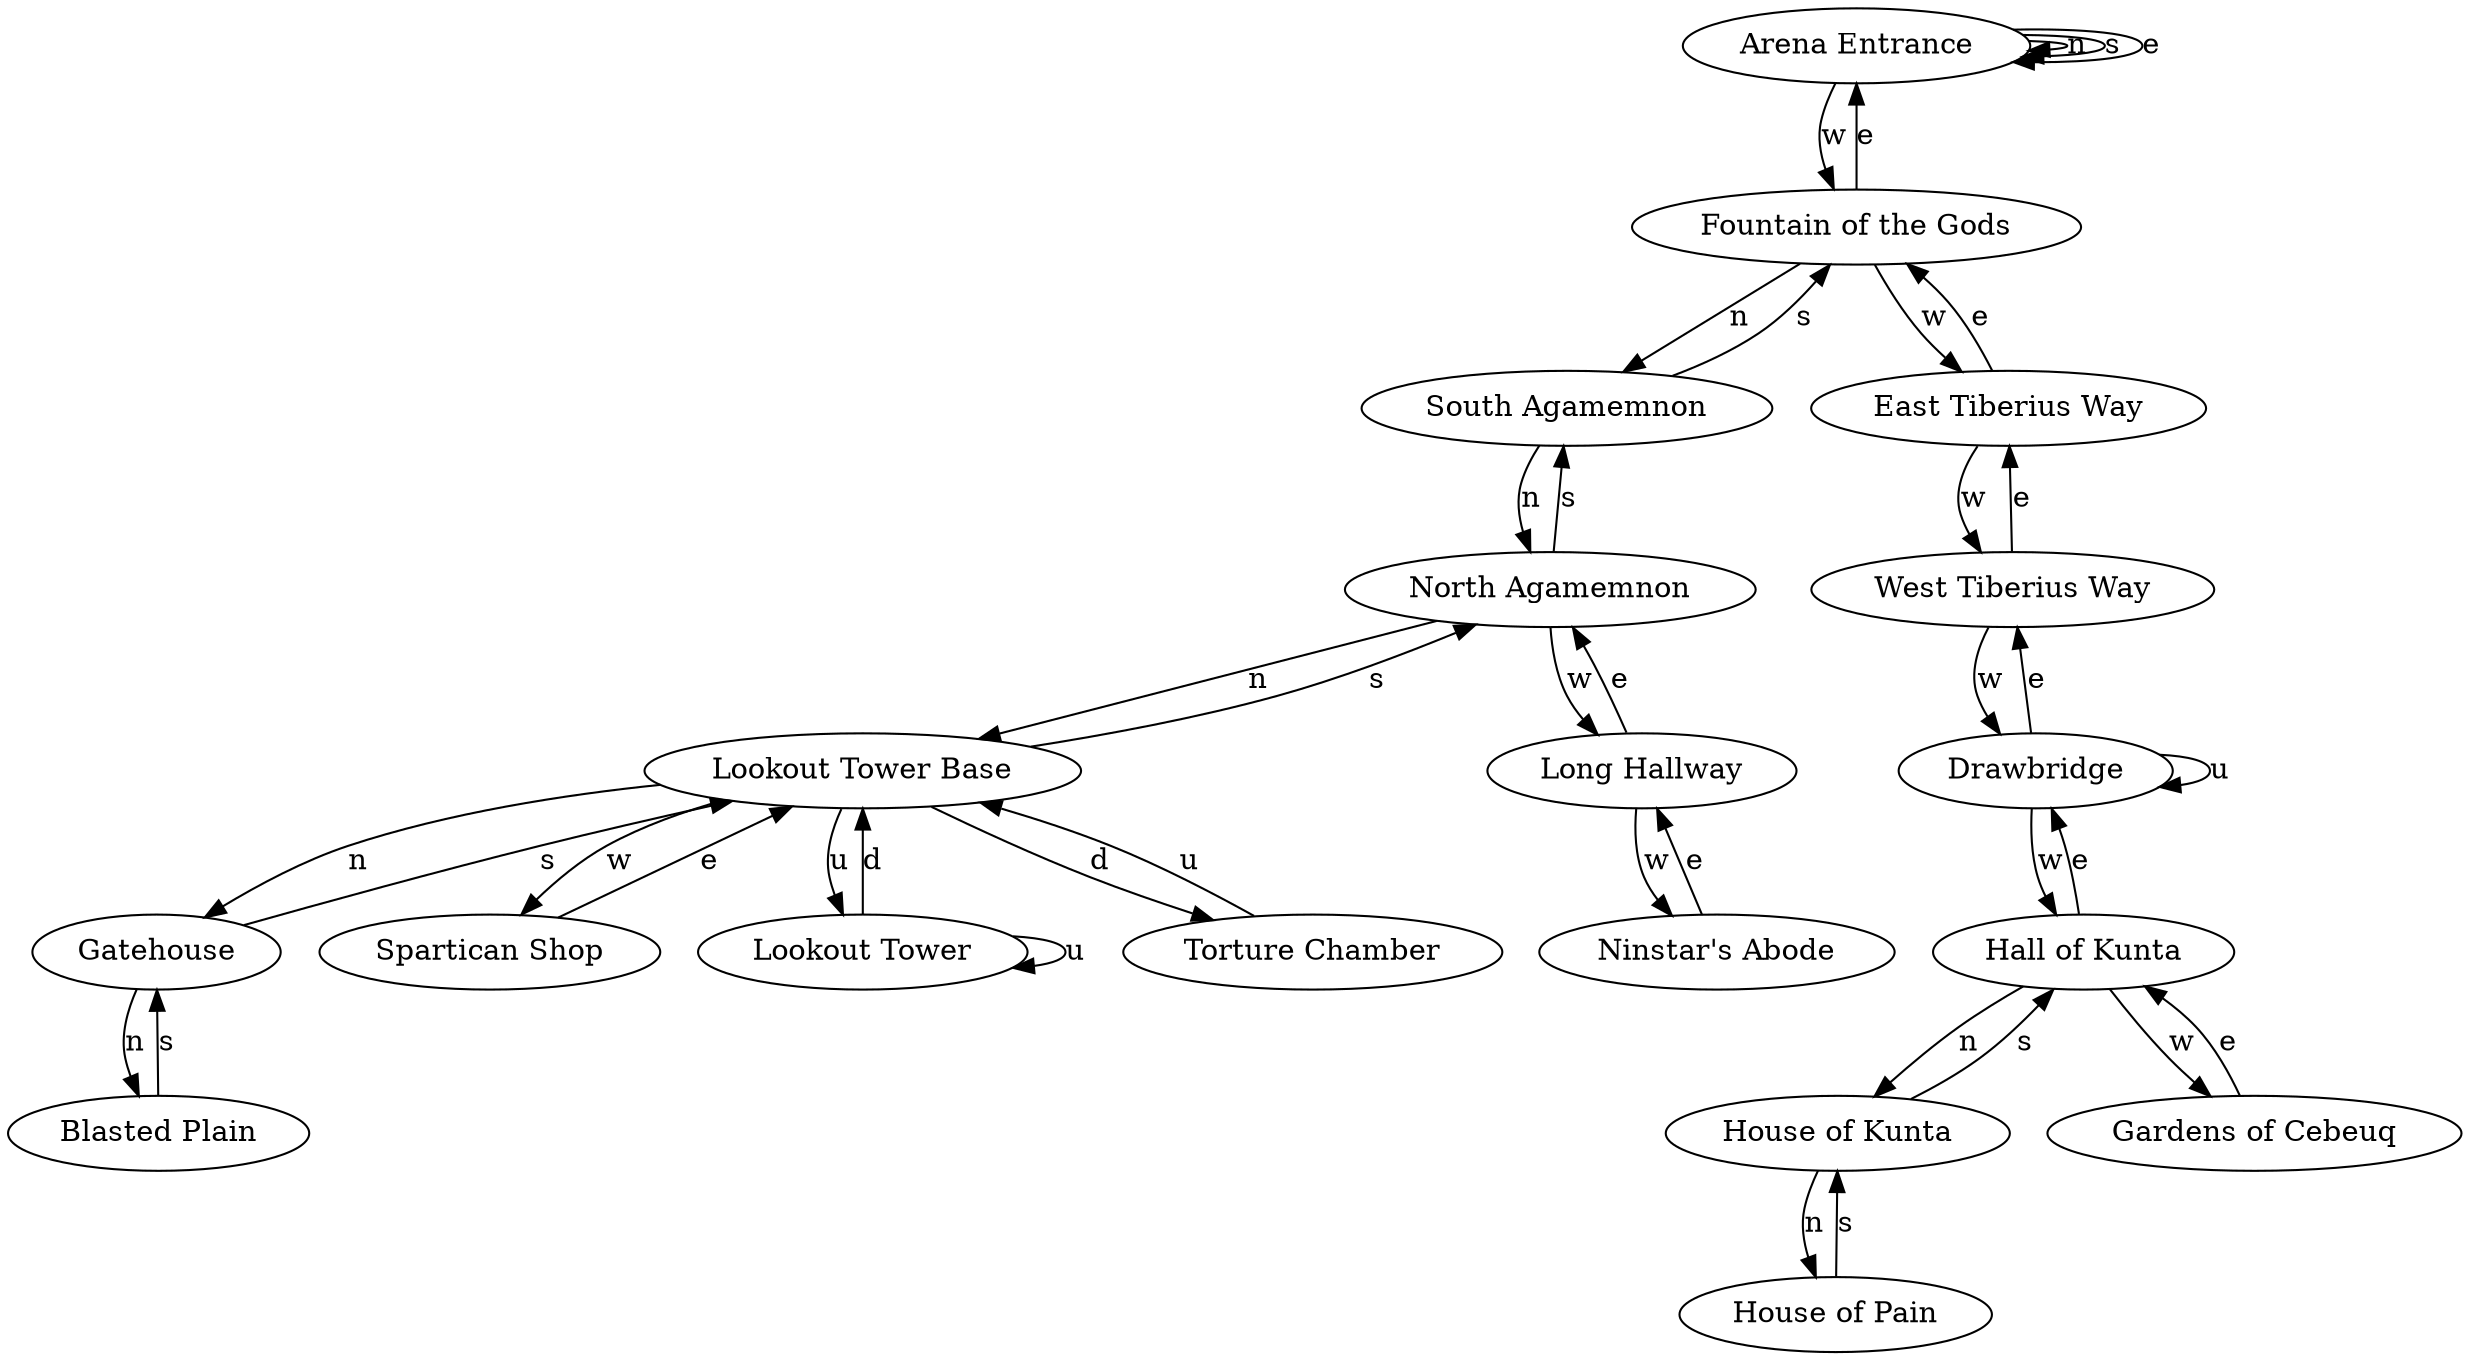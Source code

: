 digraph monster {
room_368 [label="Arena Entrance"];
room_368 -> room_368 [label="n"];
room_368 -> room_368 [label="s"];
room_368 -> room_368 [label="e"];
room_368 -> room_369 [label="w"];
room_369 [label="Fountain of the Gods"];
room_369 -> room_372 [label="n"];
room_369 -> room_368 [label="e"];
room_369 -> room_370 [label="w"];
room_370 [label="East Tiberius Way"];
room_370 -> room_369 [label="e"];
room_370 -> room_371 [label="w"];
room_371 [label="West Tiberius Way"];
room_371 -> room_370 [label="e"];
room_371 -> room_536 [label="w"];
room_372 [label="South Agamemnon"];
room_372 -> room_373 [label="n"];
room_372 -> room_369 [label="s"];
room_373 [label="North Agamemnon"];
room_373 -> room_454 [label="n"];
room_373 -> room_372 [label="s"];
room_373 -> room_534 [label="w"];
room_454 [label="Lookout Tower Base"];
room_454 -> room_533 [label="n"];
room_454 -> room_373 [label="s"];
room_454 -> room_455 [label="w"];
room_454 -> room_532 [label="u"];
room_454 -> room_531 [label="d"];
room_455 [label="Spartican Shop"];
room_455 -> room_454 [label="e"];
room_531 [label="Torture Chamber"];
room_531 -> room_454 [label="u"];
room_532 [label="Lookout Tower"];
room_532 -> room_532 [label="u"];
room_532 -> room_454 [label="d"];
room_533 [label="Gatehouse"];
room_533 -> room_535 [label="n"];
room_533 -> room_454 [label="s"];
room_534 [label="Long Hallway"];
room_534 -> room_373 [label="e"];
room_534 -> room_541 [label="w"];
room_535 [label="Blasted Plain"];
room_535 -> room_533 [label="s"];
room_536 [label="Drawbridge"];
room_536 -> room_371 [label="e"];
room_536 -> room_537 [label="w"];
room_536 -> room_536 [label="u"];
room_537 [label="Hall of Kunta"];
room_537 -> room_538 [label="n"];
room_537 -> room_536 [label="e"];
room_537 -> room_539 [label="w"];
room_538 [label="House of Kunta"];
room_538 -> room_540 [label="n"];
room_538 -> room_537 [label="s"];
room_539 [label="Gardens of Cebeuq"];
room_539 -> room_537 [label="e"];
room_540 [label="House of Pain"];
room_540 -> room_538 [label="s"];
room_541 [label="Ninstar's Abode"];
room_541 -> room_534 [label="e"];
}
